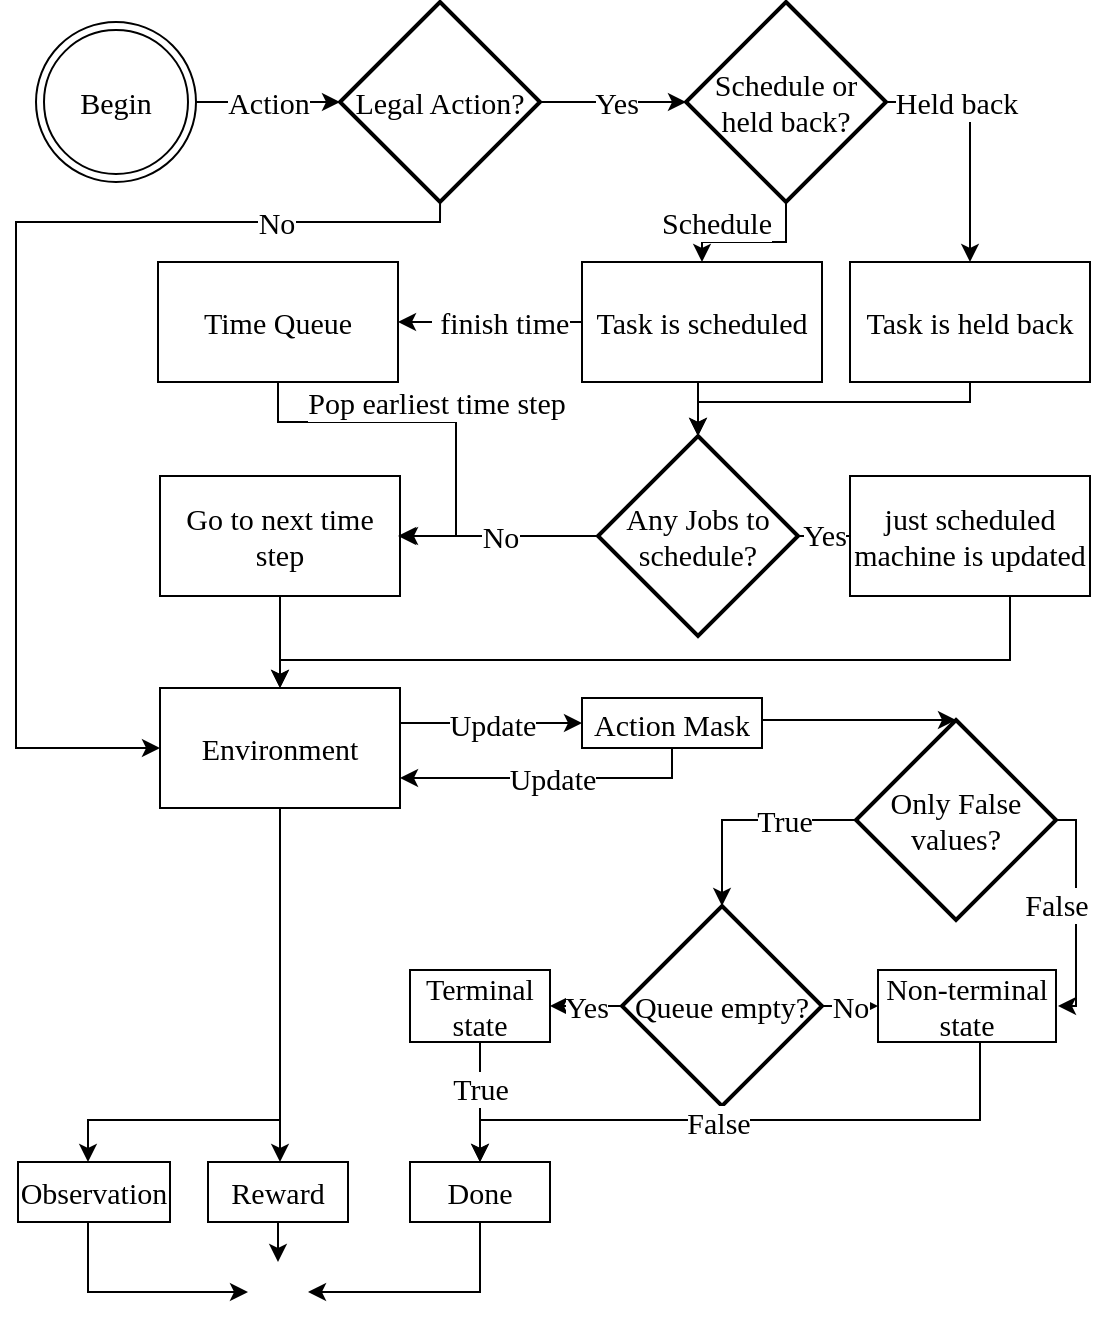<mxfile version="20.6.0" type="github">
  <diagram id="pKVKCNvR2xx5HnQq3LM-" name="Seite-1">
    <mxGraphModel dx="1425" dy="704" grid="1" gridSize="10" guides="1" tooltips="1" connect="1" arrows="1" fold="1" page="1" pageScale="1" pageWidth="827" pageHeight="1169" math="0" shadow="0">
      <root>
        <mxCell id="0" />
        <mxCell id="1" parent="0" />
        <mxCell id="2T9oRsYmK2BQGuisZfUG-3" value="Action" style="edgeStyle=orthogonalEdgeStyle;rounded=0;orthogonalLoop=1;jettySize=auto;html=1;entryX=0;entryY=0.5;entryDx=0;entryDy=0;entryPerimeter=0;fontFamily=Times New Roman;fontSize=15;" parent="1" source="2T9oRsYmK2BQGuisZfUG-2" target="2T9oRsYmK2BQGuisZfUG-5" edge="1">
          <mxGeometry relative="1" as="geometry">
            <mxPoint x="160" y="210" as="targetPoint" />
          </mxGeometry>
        </mxCell>
        <mxCell id="2T9oRsYmK2BQGuisZfUG-2" value="Begin" style="ellipse;shape=doubleEllipse;whiteSpace=wrap;html=1;aspect=fixed;fontFamily=Times New Roman;fontSize=15;" parent="1" vertex="1">
          <mxGeometry x="60" y="170" width="80" height="80" as="geometry" />
        </mxCell>
        <mxCell id="2T9oRsYmK2BQGuisZfUG-11" value="Yes" style="edgeStyle=orthogonalEdgeStyle;rounded=0;orthogonalLoop=1;jettySize=auto;html=1;fontFamily=Times New Roman;fontSize=15;" parent="1" source="2T9oRsYmK2BQGuisZfUG-5" target="2T9oRsYmK2BQGuisZfUG-24" edge="1">
          <mxGeometry x="0.041" relative="1" as="geometry">
            <mxPoint x="350" y="210.034" as="targetPoint" />
            <mxPoint as="offset" />
          </mxGeometry>
        </mxCell>
        <mxCell id="2T9oRsYmK2BQGuisZfUG-43" value="No" style="edgeStyle=orthogonalEdgeStyle;rounded=0;orthogonalLoop=1;jettySize=auto;html=1;fontFamily=Times New Roman;fontSize=15;" parent="1" edge="1">
          <mxGeometry x="-0.669" relative="1" as="geometry">
            <Array as="points">
              <mxPoint x="262" y="270" />
              <mxPoint x="50" y="270" />
              <mxPoint x="50" y="533" />
            </Array>
            <mxPoint as="offset" />
            <mxPoint x="262.034" y="260" as="sourcePoint" />
            <mxPoint x="122" y="533.034" as="targetPoint" />
          </mxGeometry>
        </mxCell>
        <mxCell id="2T9oRsYmK2BQGuisZfUG-5" value="Legal Action?" style="strokeWidth=2;html=1;shape=mxgraph.flowchart.decision;whiteSpace=wrap;fontFamily=Times New Roman;fontSize=15;" parent="1" vertex="1">
          <mxGeometry x="212" y="160" width="100" height="100" as="geometry" />
        </mxCell>
        <mxCell id="2T9oRsYmK2BQGuisZfUG-48" value="Update" style="edgeStyle=orthogonalEdgeStyle;rounded=0;orthogonalLoop=1;jettySize=auto;html=1;entryX=0;entryY=0.5;entryDx=0;entryDy=0;fontFamily=Times New Roman;fontSize=15;" parent="1" source="2T9oRsYmK2BQGuisZfUG-9" target="2T9oRsYmK2BQGuisZfUG-16" edge="1">
          <mxGeometry relative="1" as="geometry">
            <Array as="points">
              <mxPoint x="288" y="521" />
            </Array>
          </mxGeometry>
        </mxCell>
        <mxCell id="2T9oRsYmK2BQGuisZfUG-57" style="edgeStyle=orthogonalEdgeStyle;rounded=0;orthogonalLoop=1;jettySize=auto;html=1;fontFamily=Times New Roman;fontSize=15;" parent="1" source="2T9oRsYmK2BQGuisZfUG-9" target="2T9oRsYmK2BQGuisZfUG-15" edge="1">
          <mxGeometry relative="1" as="geometry">
            <Array as="points">
              <mxPoint x="182" y="688" />
              <mxPoint x="182" y="688" />
            </Array>
          </mxGeometry>
        </mxCell>
        <mxCell id="2T9oRsYmK2BQGuisZfUG-58" style="edgeStyle=orthogonalEdgeStyle;rounded=0;orthogonalLoop=1;jettySize=auto;html=1;fontFamily=Times New Roman;fontSize=15;" parent="1" target="2T9oRsYmK2BQGuisZfUG-14" edge="1">
          <mxGeometry relative="1" as="geometry">
            <mxPoint x="182" y="563" as="sourcePoint" />
            <mxPoint x="62" y="739" as="targetPoint" />
            <Array as="points">
              <mxPoint x="182" y="719" />
              <mxPoint x="86" y="719" />
            </Array>
          </mxGeometry>
        </mxCell>
        <mxCell id="2T9oRsYmK2BQGuisZfUG-9" value="Environment" style="rounded=0;whiteSpace=wrap;html=1;fontFamily=Times New Roman;fontSize=15;" parent="1" vertex="1">
          <mxGeometry x="122" y="503" width="120" height="60" as="geometry" />
        </mxCell>
        <mxCell id="2T9oRsYmK2BQGuisZfUG-33" style="edgeStyle=orthogonalEdgeStyle;rounded=0;orthogonalLoop=1;jettySize=auto;html=1;fontFamily=Times New Roman;fontSize=15;entryX=1;entryY=0.5;entryDx=0;entryDy=0;" parent="1" source="2T9oRsYmK2BQGuisZfUG-12" target="CuQfCKOIXXoxKI3GdkNW-1" edge="1">
          <mxGeometry relative="1" as="geometry">
            <mxPoint x="222" y="320" as="targetPoint" />
          </mxGeometry>
        </mxCell>
        <mxCell id="2T9oRsYmK2BQGuisZfUG-34" value="&amp;nbsp;finish time" style="edgeLabel;html=1;align=center;verticalAlign=middle;resizable=0;points=[];fontSize=15;fontFamily=Times New Roman;" parent="2T9oRsYmK2BQGuisZfUG-33" vertex="1" connectable="0">
          <mxGeometry x="0.448" relative="1" as="geometry">
            <mxPoint x="25" as="offset" />
          </mxGeometry>
        </mxCell>
        <mxCell id="CuQfCKOIXXoxKI3GdkNW-4" style="edgeStyle=orthogonalEdgeStyle;rounded=0;orthogonalLoop=1;jettySize=auto;html=1;entryX=0.5;entryY=0;entryDx=0;entryDy=0;entryPerimeter=0;" edge="1" parent="1" source="2T9oRsYmK2BQGuisZfUG-12" target="2T9oRsYmK2BQGuisZfUG-20">
          <mxGeometry relative="1" as="geometry">
            <Array as="points">
              <mxPoint x="391" y="360" />
              <mxPoint x="391" y="360" />
            </Array>
          </mxGeometry>
        </mxCell>
        <mxCell id="2T9oRsYmK2BQGuisZfUG-12" value="Task is scheduled" style="rounded=0;whiteSpace=wrap;html=1;fontFamily=Times New Roman;fontSize=15;" parent="1" vertex="1">
          <mxGeometry x="333" y="290" width="120" height="60" as="geometry" />
        </mxCell>
        <mxCell id="2T9oRsYmK2BQGuisZfUG-64" style="edgeStyle=orthogonalEdgeStyle;rounded=0;orthogonalLoop=1;jettySize=auto;html=1;fontFamily=Times New Roman;fontSize=15;" parent="1" source="2T9oRsYmK2BQGuisZfUG-14" edge="1">
          <mxGeometry relative="1" as="geometry">
            <mxPoint x="166.0" y="805.034" as="targetPoint" />
            <Array as="points">
              <mxPoint x="86" y="805" />
            </Array>
          </mxGeometry>
        </mxCell>
        <mxCell id="2T9oRsYmK2BQGuisZfUG-14" value="Observation" style="rounded=0;whiteSpace=wrap;html=1;fontFamily=Times New Roman;fontSize=15;" parent="1" vertex="1">
          <mxGeometry x="51" y="740" width="76" height="30" as="geometry" />
        </mxCell>
        <mxCell id="2T9oRsYmK2BQGuisZfUG-65" style="edgeStyle=orthogonalEdgeStyle;rounded=0;orthogonalLoop=1;jettySize=auto;html=1;entryX=0.5;entryY=0;entryDx=0;entryDy=0;fontFamily=Times New Roman;fontSize=15;" parent="1" source="2T9oRsYmK2BQGuisZfUG-15" edge="1">
          <mxGeometry relative="1" as="geometry">
            <mxPoint x="181.0" y="790" as="targetPoint" />
          </mxGeometry>
        </mxCell>
        <mxCell id="2T9oRsYmK2BQGuisZfUG-15" value="Reward" style="rounded=0;whiteSpace=wrap;html=1;fontFamily=Times New Roman;fontSize=15;" parent="1" vertex="1">
          <mxGeometry x="146" y="740" width="70" height="30" as="geometry" />
        </mxCell>
        <mxCell id="2T9oRsYmK2BQGuisZfUG-49" value="Update" style="edgeStyle=orthogonalEdgeStyle;rounded=0;orthogonalLoop=1;jettySize=auto;html=1;entryX=1;entryY=0.75;entryDx=0;entryDy=0;fontFamily=Times New Roman;fontSize=15;" parent="1" source="2T9oRsYmK2BQGuisZfUG-16" target="2T9oRsYmK2BQGuisZfUG-9" edge="1">
          <mxGeometry relative="1" as="geometry">
            <Array as="points">
              <mxPoint x="378" y="548" />
            </Array>
          </mxGeometry>
        </mxCell>
        <mxCell id="2T9oRsYmK2BQGuisZfUG-68" style="edgeStyle=orthogonalEdgeStyle;rounded=0;orthogonalLoop=1;jettySize=auto;html=1;entryX=0.5;entryY=0;entryDx=0;entryDy=0;entryPerimeter=0;fontFamily=Times New Roman;fontSize=15;" parent="1" source="2T9oRsYmK2BQGuisZfUG-16" target="2T9oRsYmK2BQGuisZfUG-67" edge="1">
          <mxGeometry relative="1" as="geometry">
            <Array as="points">
              <mxPoint x="437" y="519" />
              <mxPoint x="437" y="519" />
            </Array>
          </mxGeometry>
        </mxCell>
        <mxCell id="2T9oRsYmK2BQGuisZfUG-16" value="Action Mask" style="rounded=0;whiteSpace=wrap;html=1;fontFamily=Times New Roman;fontSize=15;" parent="1" vertex="1">
          <mxGeometry x="333" y="508" width="90" height="25" as="geometry" />
        </mxCell>
        <mxCell id="2T9oRsYmK2BQGuisZfUG-22" value="No" style="edgeStyle=orthogonalEdgeStyle;rounded=0;orthogonalLoop=1;jettySize=auto;html=1;fontFamily=Times New Roman;fontSize=15;" parent="1" source="2T9oRsYmK2BQGuisZfUG-20" target="2T9oRsYmK2BQGuisZfUG-21" edge="1">
          <mxGeometry relative="1" as="geometry" />
        </mxCell>
        <mxCell id="2T9oRsYmK2BQGuisZfUG-28" value="Yes" style="edgeStyle=orthogonalEdgeStyle;rounded=0;orthogonalLoop=1;jettySize=auto;html=1;fontFamily=Times New Roman;fontSize=15;" parent="1" edge="1">
          <mxGeometry x="-0.409" y="1" relative="1" as="geometry">
            <mxPoint x="441" y="427" as="sourcePoint" />
            <mxPoint x="485" y="427" as="targetPoint" />
            <mxPoint as="offset" />
          </mxGeometry>
        </mxCell>
        <mxCell id="2T9oRsYmK2BQGuisZfUG-20" value="Any Jobs to schedule?" style="strokeWidth=2;html=1;shape=mxgraph.flowchart.decision;whiteSpace=wrap;fontFamily=Times New Roman;fontSize=15;" parent="1" vertex="1">
          <mxGeometry x="341" y="377" width="100" height="100" as="geometry" />
        </mxCell>
        <mxCell id="2T9oRsYmK2BQGuisZfUG-47" style="edgeStyle=orthogonalEdgeStyle;rounded=0;orthogonalLoop=1;jettySize=auto;html=1;entryX=0.5;entryY=0;entryDx=0;entryDy=0;fontFamily=Times New Roman;fontSize=15;" parent="1" source="2T9oRsYmK2BQGuisZfUG-21" target="2T9oRsYmK2BQGuisZfUG-9" edge="1">
          <mxGeometry relative="1" as="geometry" />
        </mxCell>
        <mxCell id="2T9oRsYmK2BQGuisZfUG-21" value="Go to next time step" style="rounded=0;whiteSpace=wrap;html=1;fontFamily=Times New Roman;fontSize=15;" parent="1" vertex="1">
          <mxGeometry x="122" y="397" width="120" height="60" as="geometry" />
        </mxCell>
        <mxCell id="2T9oRsYmK2BQGuisZfUG-38" style="edgeStyle=orthogonalEdgeStyle;rounded=0;orthogonalLoop=1;jettySize=auto;html=1;fontFamily=Times New Roman;fontSize=15;" parent="1" source="2T9oRsYmK2BQGuisZfUG-23" target="2T9oRsYmK2BQGuisZfUG-9" edge="1">
          <mxGeometry relative="1" as="geometry">
            <Array as="points">
              <mxPoint x="547" y="489" />
              <mxPoint x="182" y="489" />
            </Array>
          </mxGeometry>
        </mxCell>
        <mxCell id="2T9oRsYmK2BQGuisZfUG-23" value="just scheduled machine is updated" style="rounded=0;whiteSpace=wrap;html=1;fontFamily=Times New Roman;fontSize=15;" parent="1" vertex="1">
          <mxGeometry x="467" y="397" width="120" height="60" as="geometry" />
        </mxCell>
        <mxCell id="2T9oRsYmK2BQGuisZfUG-25" value="Schedule" style="edgeStyle=orthogonalEdgeStyle;rounded=0;orthogonalLoop=1;jettySize=auto;html=1;entryX=0.5;entryY=0;entryDx=0;entryDy=0;fontFamily=Times New Roman;fontSize=15;" parent="1" source="2T9oRsYmK2BQGuisZfUG-24" target="2T9oRsYmK2BQGuisZfUG-12" edge="1">
          <mxGeometry x="0.528" y="-10" relative="1" as="geometry">
            <mxPoint as="offset" />
          </mxGeometry>
        </mxCell>
        <mxCell id="2T9oRsYmK2BQGuisZfUG-27" value="Held back" style="edgeStyle=orthogonalEdgeStyle;rounded=0;orthogonalLoop=1;jettySize=auto;html=1;entryX=0.5;entryY=0;entryDx=0;entryDy=0;fontFamily=Times New Roman;fontSize=15;" parent="1" source="2T9oRsYmK2BQGuisZfUG-24" target="2T9oRsYmK2BQGuisZfUG-26" edge="1">
          <mxGeometry x="-0.429" relative="1" as="geometry">
            <mxPoint as="offset" />
            <Array as="points">
              <mxPoint x="527" y="210" />
            </Array>
          </mxGeometry>
        </mxCell>
        <mxCell id="2T9oRsYmK2BQGuisZfUG-24" value="Schedule or held back?" style="strokeWidth=2;html=1;shape=mxgraph.flowchart.decision;whiteSpace=wrap;fontFamily=Times New Roman;fontSize=15;" parent="1" vertex="1">
          <mxGeometry x="385" y="160" width="100" height="100" as="geometry" />
        </mxCell>
        <mxCell id="CuQfCKOIXXoxKI3GdkNW-5" style="edgeStyle=orthogonalEdgeStyle;rounded=0;orthogonalLoop=1;jettySize=auto;html=1;entryX=0.5;entryY=0;entryDx=0;entryDy=0;entryPerimeter=0;" edge="1" parent="1" source="2T9oRsYmK2BQGuisZfUG-26" target="2T9oRsYmK2BQGuisZfUG-20">
          <mxGeometry relative="1" as="geometry">
            <Array as="points">
              <mxPoint x="527" y="360" />
              <mxPoint x="391" y="360" />
            </Array>
          </mxGeometry>
        </mxCell>
        <mxCell id="2T9oRsYmK2BQGuisZfUG-26" value="Task is held back" style="rounded=0;whiteSpace=wrap;html=1;fontFamily=Times New Roman;fontSize=15;" parent="1" vertex="1">
          <mxGeometry x="467" y="290" width="120" height="60" as="geometry" />
        </mxCell>
        <mxCell id="CuQfCKOIXXoxKI3GdkNW-8" value="No" style="edgeStyle=orthogonalEdgeStyle;rounded=0;orthogonalLoop=1;jettySize=auto;html=1;entryX=0;entryY=0.5;entryDx=0;entryDy=0;fontFamily=Times New Roman;fontSize=15;" edge="1" parent="1" source="2T9oRsYmK2BQGuisZfUG-42" target="2T9oRsYmK2BQGuisZfUG-52">
          <mxGeometry relative="1" as="geometry" />
        </mxCell>
        <mxCell id="CuQfCKOIXXoxKI3GdkNW-9" value="Yes" style="edgeStyle=orthogonalEdgeStyle;rounded=0;orthogonalLoop=1;jettySize=auto;html=1;fontFamily=Times New Roman;fontSize=15;" edge="1" parent="1" source="2T9oRsYmK2BQGuisZfUG-42" target="2T9oRsYmK2BQGuisZfUG-51">
          <mxGeometry relative="1" as="geometry" />
        </mxCell>
        <mxCell id="2T9oRsYmK2BQGuisZfUG-42" value="Queue empty?" style="strokeWidth=2;html=1;shape=mxgraph.flowchart.decision;whiteSpace=wrap;fontFamily=Times New Roman;fontSize=15;" parent="1" vertex="1">
          <mxGeometry x="353" y="612" width="100" height="100" as="geometry" />
        </mxCell>
        <mxCell id="2T9oRsYmK2BQGuisZfUG-66" style="edgeStyle=orthogonalEdgeStyle;rounded=0;orthogonalLoop=1;jettySize=auto;html=1;entryX=1;entryY=0.5;entryDx=0;entryDy=0;fontFamily=Times New Roman;fontSize=15;" parent="1" source="2T9oRsYmK2BQGuisZfUG-44" edge="1">
          <mxGeometry relative="1" as="geometry">
            <mxPoint x="196.0" y="805" as="targetPoint" />
            <Array as="points">
              <mxPoint x="282" y="805" />
            </Array>
          </mxGeometry>
        </mxCell>
        <mxCell id="2T9oRsYmK2BQGuisZfUG-44" value="Done" style="rounded=0;whiteSpace=wrap;html=1;fontFamily=Times New Roman;fontSize=15;" parent="1" vertex="1">
          <mxGeometry x="247" y="740" width="70" height="30" as="geometry" />
        </mxCell>
        <mxCell id="2T9oRsYmK2BQGuisZfUG-71" value="True" style="edgeStyle=orthogonalEdgeStyle;rounded=0;orthogonalLoop=1;jettySize=auto;html=1;fontFamily=Times New Roman;fontSize=15;" parent="1" source="2T9oRsYmK2BQGuisZfUG-51" target="2T9oRsYmK2BQGuisZfUG-44" edge="1">
          <mxGeometry x="-0.242" relative="1" as="geometry">
            <mxPoint as="offset" />
          </mxGeometry>
        </mxCell>
        <mxCell id="2T9oRsYmK2BQGuisZfUG-51" value="Terminal state" style="rounded=0;whiteSpace=wrap;html=1;fontFamily=Times New Roman;fontSize=15;" parent="1" vertex="1">
          <mxGeometry x="247" y="644" width="70" height="36" as="geometry" />
        </mxCell>
        <mxCell id="2T9oRsYmK2BQGuisZfUG-72" value="False" style="edgeStyle=orthogonalEdgeStyle;rounded=0;orthogonalLoop=1;jettySize=auto;html=1;entryX=0.5;entryY=0;entryDx=0;entryDy=0;fontFamily=Times New Roman;fontSize=15;" parent="1" edge="1">
          <mxGeometry x="0.114" y="1" relative="1" as="geometry">
            <Array as="points">
              <mxPoint x="532" y="719" />
              <mxPoint x="282" y="719" />
            </Array>
            <mxPoint x="532" y="674" as="sourcePoint" />
            <mxPoint x="282" y="740" as="targetPoint" />
            <mxPoint as="offset" />
          </mxGeometry>
        </mxCell>
        <mxCell id="2T9oRsYmK2BQGuisZfUG-52" value="Non-terminal state" style="rounded=0;whiteSpace=wrap;html=1;fontFamily=Times New Roman;fontSize=15;" parent="1" vertex="1">
          <mxGeometry x="481" y="644" width="89" height="36" as="geometry" />
        </mxCell>
        <mxCell id="2T9oRsYmK2BQGuisZfUG-69" value="True" style="edgeStyle=orthogonalEdgeStyle;rounded=0;orthogonalLoop=1;jettySize=auto;html=1;entryX=0.5;entryY=0;entryDx=0;entryDy=0;entryPerimeter=0;fontFamily=Times New Roman;fontSize=15;" parent="1" source="2T9oRsYmK2BQGuisZfUG-67" target="2T9oRsYmK2BQGuisZfUG-42" edge="1">
          <mxGeometry x="-0.333" relative="1" as="geometry">
            <mxPoint as="offset" />
          </mxGeometry>
        </mxCell>
        <mxCell id="2T9oRsYmK2BQGuisZfUG-70" value="False" style="edgeStyle=orthogonalEdgeStyle;rounded=0;orthogonalLoop=1;jettySize=auto;html=1;fontFamily=Times New Roman;fontSize=15;" parent="1" source="2T9oRsYmK2BQGuisZfUG-67" edge="1">
          <mxGeometry x="-0.077" y="-10" relative="1" as="geometry">
            <Array as="points">
              <mxPoint x="580" y="569" />
              <mxPoint x="580" y="662" />
            </Array>
            <mxPoint as="offset" />
            <mxPoint x="571" y="662" as="targetPoint" />
          </mxGeometry>
        </mxCell>
        <mxCell id="2T9oRsYmK2BQGuisZfUG-67" value="Only False values?" style="strokeWidth=2;html=1;shape=mxgraph.flowchart.decision;whiteSpace=wrap;fontFamily=Times New Roman;fontSize=15;" parent="1" vertex="1">
          <mxGeometry x="470" y="519" width="100" height="100" as="geometry" />
        </mxCell>
        <mxCell id="2T9oRsYmK2BQGuisZfUG-74" value="" style="shape=image;html=1;verticalAlign=top;verticalLabelPosition=bottom;labelBackgroundColor=#ffffff;imageAspect=0;aspect=fixed;image=https://cdn4.iconfinder.com/data/icons/ionicons/512/icon-ios7-circle-filled-128.png;labelBorderColor=default;fontFamily=Times New Roman;fontSize=15;fillColor=#000000;" parent="1" vertex="1">
          <mxGeometry x="162" y="789" width="38" height="38" as="geometry" />
        </mxCell>
        <mxCell id="CuQfCKOIXXoxKI3GdkNW-3" value="&lt;span style=&quot;caret-color: rgb(0, 0, 0); color: rgb(0, 0, 0); font-family: &amp;quot;Times New Roman&amp;quot;; font-size: 15px; font-style: normal; font-variant-caps: normal; font-weight: 400; letter-spacing: normal; text-align: center; text-indent: 0px; text-transform: none; word-spacing: 0px; -webkit-text-stroke-width: 0px; background-color: rgb(255, 255, 255); text-decoration: none; float: none; display: inline !important;&quot;&gt;Pop earliest time step&lt;/span&gt;" style="edgeStyle=orthogonalEdgeStyle;rounded=0;orthogonalLoop=1;jettySize=auto;html=1;" edge="1" parent="1" source="CuQfCKOIXXoxKI3GdkNW-1">
          <mxGeometry x="0.013" y="10" relative="1" as="geometry">
            <mxPoint x="241" y="427" as="targetPoint" />
            <Array as="points">
              <mxPoint x="181" y="370" />
              <mxPoint x="270" y="370" />
              <mxPoint x="270" y="427" />
            </Array>
            <mxPoint as="offset" />
          </mxGeometry>
        </mxCell>
        <mxCell id="CuQfCKOIXXoxKI3GdkNW-1" value="Time Queue" style="rounded=0;whiteSpace=wrap;html=1;fontFamily=Times New Roman;fontSize=15;" vertex="1" parent="1">
          <mxGeometry x="121" y="290" width="120" height="60" as="geometry" />
        </mxCell>
      </root>
    </mxGraphModel>
  </diagram>
</mxfile>
